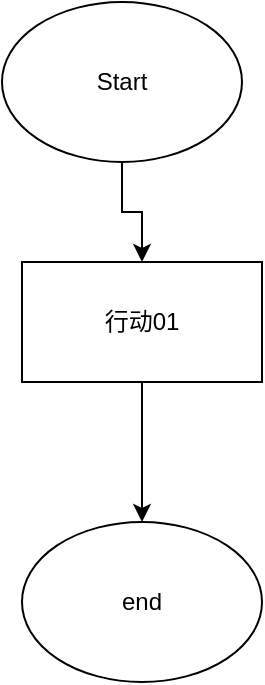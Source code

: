 <mxfile version="15.1.1" type="github">
  <diagram id="yYkhrdxQz4kWw14xXHcb" name="Page-1">
    <mxGraphModel dx="474" dy="659" grid="1" gridSize="10" guides="1" tooltips="1" connect="1" arrows="1" fold="1" page="1" pageScale="1" pageWidth="827" pageHeight="1169" math="0" shadow="0">
      <root>
        <mxCell id="0" />
        <mxCell id="1" parent="0" />
        <mxCell id="BIMK7eQjUTBZdIYPfifz-5" value="" style="edgeStyle=orthogonalEdgeStyle;rounded=0;orthogonalLoop=1;jettySize=auto;html=1;" edge="1" parent="1" source="BIMK7eQjUTBZdIYPfifz-1" target="BIMK7eQjUTBZdIYPfifz-2">
          <mxGeometry relative="1" as="geometry" />
        </mxCell>
        <mxCell id="BIMK7eQjUTBZdIYPfifz-1" value="行动01" style="rounded=0;whiteSpace=wrap;html=1;" vertex="1" parent="1">
          <mxGeometry x="180" y="310" width="120" height="60" as="geometry" />
        </mxCell>
        <mxCell id="BIMK7eQjUTBZdIYPfifz-2" value="end" style="ellipse;whiteSpace=wrap;html=1;" vertex="1" parent="1">
          <mxGeometry x="180" y="440" width="120" height="80" as="geometry" />
        </mxCell>
        <mxCell id="BIMK7eQjUTBZdIYPfifz-4" value="" style="edgeStyle=orthogonalEdgeStyle;rounded=0;orthogonalLoop=1;jettySize=auto;html=1;" edge="1" parent="1" source="BIMK7eQjUTBZdIYPfifz-3" target="BIMK7eQjUTBZdIYPfifz-1">
          <mxGeometry relative="1" as="geometry" />
        </mxCell>
        <mxCell id="BIMK7eQjUTBZdIYPfifz-3" value="Start" style="ellipse;whiteSpace=wrap;html=1;" vertex="1" parent="1">
          <mxGeometry x="170" y="180" width="120" height="80" as="geometry" />
        </mxCell>
      </root>
    </mxGraphModel>
  </diagram>
</mxfile>
